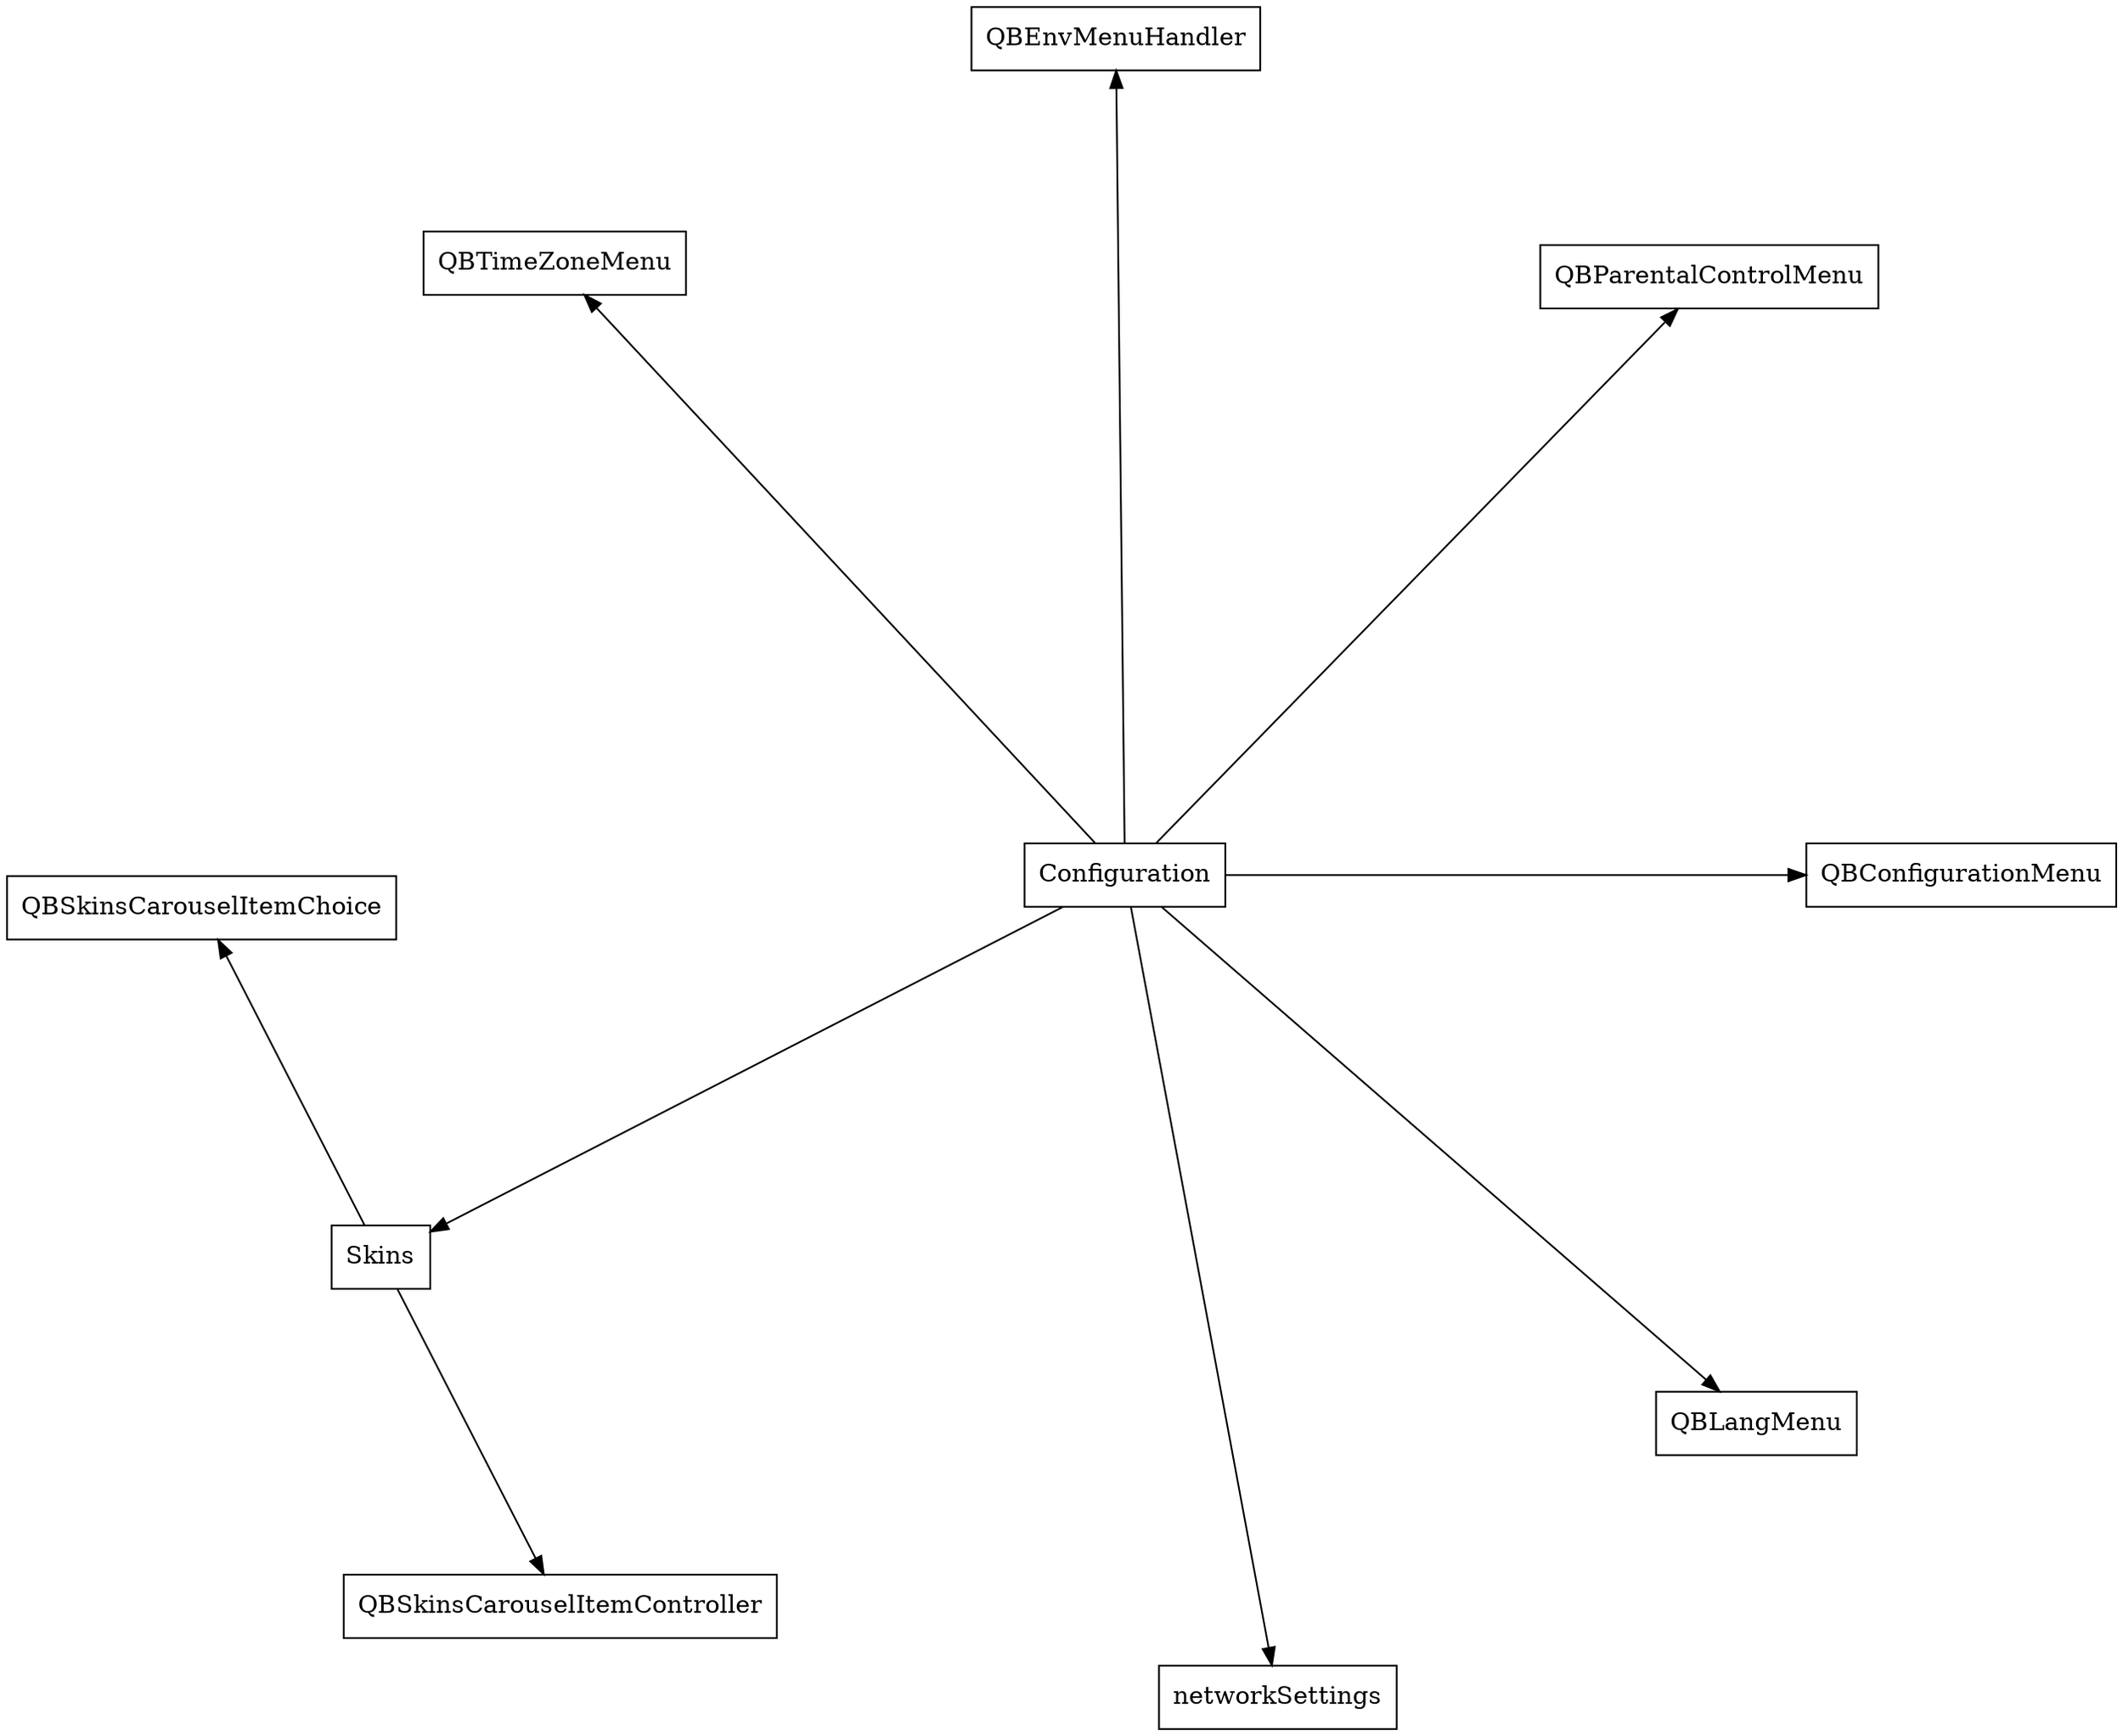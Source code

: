 digraph ConfigrationMenus {
    node [URL="\N.html" shape=box]
    graph [layout="circo"]
    Configuration [root=true]

    QBConfigurationMenu
    QBParentalControlMenu
    QBEnvMenuHandler
    QBTimeZoneMenu
    Skins
    QBSkinsCarouselItemChoice
    QBSkinsCarouselItemController
    networkSettings
    QBLangMenu

    Skins -> QBSkinsCarouselItemChoice
    Skins -> QBSkinsCarouselItemController
    Configuration -> Skins
    Configuration -> QBConfigurationMenu
    Configuration -> QBParentalControlMenu
    Configuration -> QBEnvMenuHandler
    Configuration -> QBTimeZoneMenu
    Configuration -> networkSettings
    Configuration -> QBLangMenu

}
